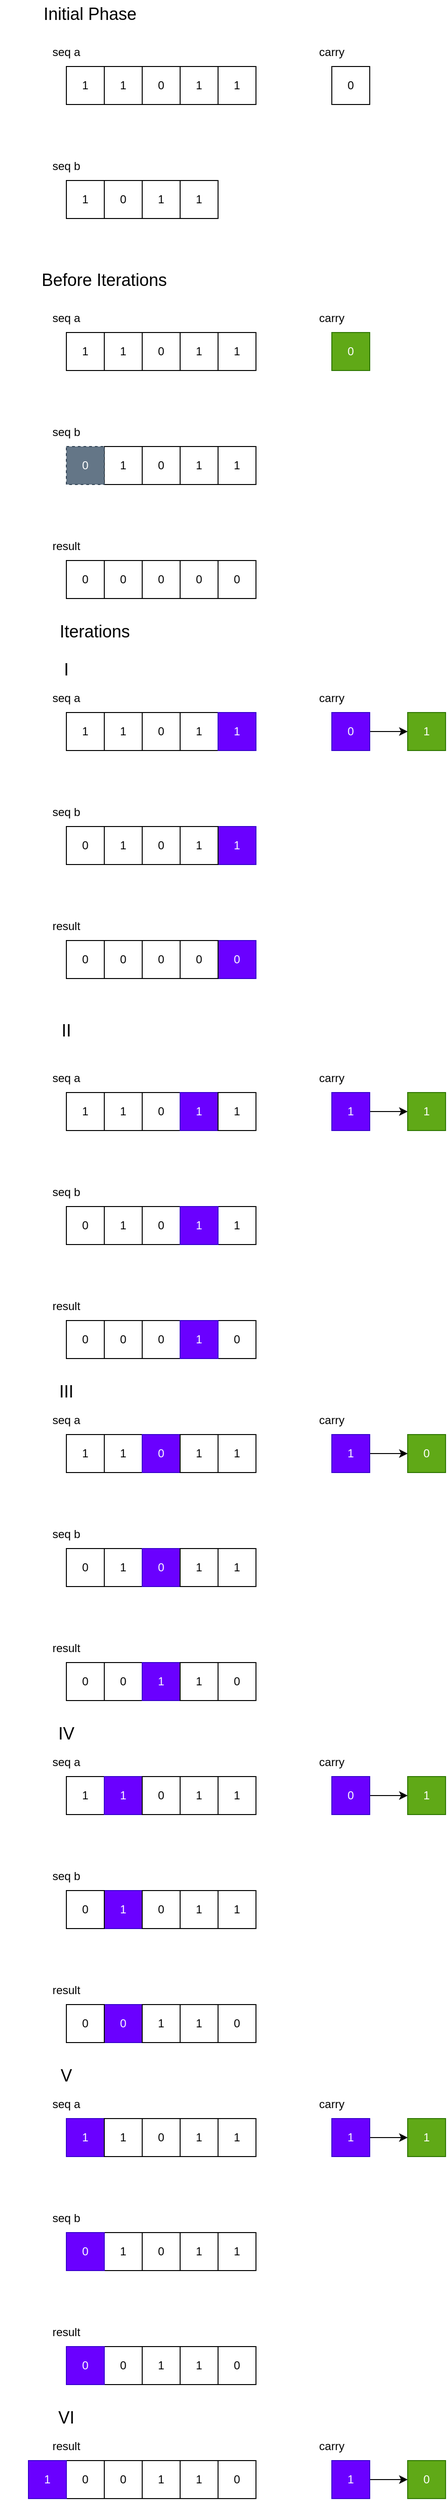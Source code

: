 <mxfile version="21.6.8" type="device">
  <diagram name="Page-1" id="CguihVkthUNdF74gGqqd">
    <mxGraphModel dx="1366" dy="829" grid="1" gridSize="10" guides="1" tooltips="1" connect="1" arrows="1" fold="1" page="1" pageScale="1" pageWidth="850" pageHeight="1100" math="0" shadow="0">
      <root>
        <mxCell id="0" />
        <mxCell id="1" parent="0" />
        <mxCell id="zKcuPosbzkQgPbfbNeX0-1" value="1" style="rounded=0;whiteSpace=wrap;html=1;" vertex="1" parent="1">
          <mxGeometry x="80" y="80" width="40" height="40" as="geometry" />
        </mxCell>
        <mxCell id="zKcuPosbzkQgPbfbNeX0-2" value="1" style="rounded=0;whiteSpace=wrap;html=1;" vertex="1" parent="1">
          <mxGeometry x="80" y="200" width="40" height="40" as="geometry" />
        </mxCell>
        <mxCell id="zKcuPosbzkQgPbfbNeX0-3" value="0" style="rounded=0;whiteSpace=wrap;html=1;" vertex="1" parent="1">
          <mxGeometry x="360" y="80" width="40" height="40" as="geometry" />
        </mxCell>
        <mxCell id="zKcuPosbzkQgPbfbNeX0-4" value="1" style="rounded=0;whiteSpace=wrap;html=1;" vertex="1" parent="1">
          <mxGeometry x="120" y="80" width="40" height="40" as="geometry" />
        </mxCell>
        <mxCell id="zKcuPosbzkQgPbfbNeX0-5" value="0" style="rounded=0;whiteSpace=wrap;html=1;" vertex="1" parent="1">
          <mxGeometry x="160" y="80" width="40" height="40" as="geometry" />
        </mxCell>
        <mxCell id="zKcuPosbzkQgPbfbNeX0-6" value="1" style="rounded=0;whiteSpace=wrap;html=1;" vertex="1" parent="1">
          <mxGeometry x="200" y="80" width="40" height="40" as="geometry" />
        </mxCell>
        <mxCell id="zKcuPosbzkQgPbfbNeX0-7" value="0" style="rounded=0;whiteSpace=wrap;html=1;" vertex="1" parent="1">
          <mxGeometry x="120" y="200" width="40" height="40" as="geometry" />
        </mxCell>
        <mxCell id="zKcuPosbzkQgPbfbNeX0-8" value="1" style="rounded=0;whiteSpace=wrap;html=1;" vertex="1" parent="1">
          <mxGeometry x="200" y="200" width="40" height="40" as="geometry" />
        </mxCell>
        <mxCell id="zKcuPosbzkQgPbfbNeX0-9" value="1" style="rounded=0;whiteSpace=wrap;html=1;" vertex="1" parent="1">
          <mxGeometry x="160" y="200" width="40" height="40" as="geometry" />
        </mxCell>
        <mxCell id="zKcuPosbzkQgPbfbNeX0-10" value="seq a" style="text;html=1;strokeColor=none;fillColor=none;align=center;verticalAlign=middle;whiteSpace=wrap;rounded=0;" vertex="1" parent="1">
          <mxGeometry x="50" y="50" width="60" height="30" as="geometry" />
        </mxCell>
        <mxCell id="zKcuPosbzkQgPbfbNeX0-11" value="1" style="rounded=0;whiteSpace=wrap;html=1;" vertex="1" parent="1">
          <mxGeometry x="240" y="80" width="40" height="40" as="geometry" />
        </mxCell>
        <mxCell id="zKcuPosbzkQgPbfbNeX0-12" value="seq b" style="text;html=1;strokeColor=none;fillColor=none;align=center;verticalAlign=middle;whiteSpace=wrap;rounded=0;" vertex="1" parent="1">
          <mxGeometry x="50" y="170" width="60" height="30" as="geometry" />
        </mxCell>
        <mxCell id="zKcuPosbzkQgPbfbNeX0-13" value="carry" style="text;html=1;strokeColor=none;fillColor=none;align=center;verticalAlign=middle;whiteSpace=wrap;rounded=0;" vertex="1" parent="1">
          <mxGeometry x="330" y="50" width="60" height="30" as="geometry" />
        </mxCell>
        <mxCell id="zKcuPosbzkQgPbfbNeX0-14" value="Initial Phase" style="text;html=1;strokeColor=none;fillColor=none;align=center;verticalAlign=middle;whiteSpace=wrap;rounded=0;fontSize=18;" vertex="1" parent="1">
          <mxGeometry x="40" y="10" width="130" height="30" as="geometry" />
        </mxCell>
        <mxCell id="zKcuPosbzkQgPbfbNeX0-16" value="1" style="rounded=0;whiteSpace=wrap;html=1;" vertex="1" parent="1">
          <mxGeometry x="80" y="360" width="40" height="40" as="geometry" />
        </mxCell>
        <mxCell id="zKcuPosbzkQgPbfbNeX0-17" value="1" style="rounded=0;whiteSpace=wrap;html=1;" vertex="1" parent="1">
          <mxGeometry x="120" y="480" width="40" height="40" as="geometry" />
        </mxCell>
        <mxCell id="zKcuPosbzkQgPbfbNeX0-18" value="0" style="rounded=0;whiteSpace=wrap;html=1;fillColor=#60a917;fontColor=#ffffff;strokeColor=#2D7600;" vertex="1" parent="1">
          <mxGeometry x="360" y="360" width="40" height="40" as="geometry" />
        </mxCell>
        <mxCell id="zKcuPosbzkQgPbfbNeX0-19" value="1" style="rounded=0;whiteSpace=wrap;html=1;" vertex="1" parent="1">
          <mxGeometry x="120" y="360" width="40" height="40" as="geometry" />
        </mxCell>
        <mxCell id="zKcuPosbzkQgPbfbNeX0-20" value="0" style="rounded=0;whiteSpace=wrap;html=1;" vertex="1" parent="1">
          <mxGeometry x="160" y="360" width="40" height="40" as="geometry" />
        </mxCell>
        <mxCell id="zKcuPosbzkQgPbfbNeX0-21" value="1" style="rounded=0;whiteSpace=wrap;html=1;" vertex="1" parent="1">
          <mxGeometry x="200" y="360" width="40" height="40" as="geometry" />
        </mxCell>
        <mxCell id="zKcuPosbzkQgPbfbNeX0-22" value="0" style="rounded=0;whiteSpace=wrap;html=1;" vertex="1" parent="1">
          <mxGeometry x="160" y="480" width="40" height="40" as="geometry" />
        </mxCell>
        <mxCell id="zKcuPosbzkQgPbfbNeX0-23" value="1" style="rounded=0;whiteSpace=wrap;html=1;" vertex="1" parent="1">
          <mxGeometry x="240" y="480" width="40" height="40" as="geometry" />
        </mxCell>
        <mxCell id="zKcuPosbzkQgPbfbNeX0-24" value="1" style="rounded=0;whiteSpace=wrap;html=1;" vertex="1" parent="1">
          <mxGeometry x="200" y="480" width="40" height="40" as="geometry" />
        </mxCell>
        <mxCell id="zKcuPosbzkQgPbfbNeX0-25" value="seq a" style="text;html=1;strokeColor=none;fillColor=none;align=center;verticalAlign=middle;whiteSpace=wrap;rounded=0;" vertex="1" parent="1">
          <mxGeometry x="50" y="330" width="60" height="30" as="geometry" />
        </mxCell>
        <mxCell id="zKcuPosbzkQgPbfbNeX0-26" value="1" style="rounded=0;whiteSpace=wrap;html=1;" vertex="1" parent="1">
          <mxGeometry x="240" y="360" width="40" height="40" as="geometry" />
        </mxCell>
        <mxCell id="zKcuPosbzkQgPbfbNeX0-27" value="seq b" style="text;html=1;strokeColor=none;fillColor=none;align=center;verticalAlign=middle;whiteSpace=wrap;rounded=0;" vertex="1" parent="1">
          <mxGeometry x="50" y="450" width="60" height="30" as="geometry" />
        </mxCell>
        <mxCell id="zKcuPosbzkQgPbfbNeX0-28" value="carry" style="text;html=1;strokeColor=none;fillColor=none;align=center;verticalAlign=middle;whiteSpace=wrap;rounded=0;" vertex="1" parent="1">
          <mxGeometry x="330" y="330" width="60" height="30" as="geometry" />
        </mxCell>
        <mxCell id="zKcuPosbzkQgPbfbNeX0-29" value="Before Iterations" style="text;html=1;strokeColor=none;fillColor=none;align=center;verticalAlign=middle;whiteSpace=wrap;rounded=0;fontSize=18;" vertex="1" parent="1">
          <mxGeometry x="50" y="290" width="140" height="30" as="geometry" />
        </mxCell>
        <mxCell id="zKcuPosbzkQgPbfbNeX0-30" value="0" style="rounded=0;whiteSpace=wrap;html=1;dashed=1;fillColor=#647687;fontColor=#ffffff;strokeColor=#314354;" vertex="1" parent="1">
          <mxGeometry x="80" y="480" width="40" height="40" as="geometry" />
        </mxCell>
        <mxCell id="zKcuPosbzkQgPbfbNeX0-46" value="0" style="rounded=0;whiteSpace=wrap;html=1;" vertex="1" parent="1">
          <mxGeometry x="120" y="600" width="40" height="40" as="geometry" />
        </mxCell>
        <mxCell id="zKcuPosbzkQgPbfbNeX0-47" value="0" style="rounded=0;whiteSpace=wrap;html=1;" vertex="1" parent="1">
          <mxGeometry x="160" y="600" width="40" height="40" as="geometry" />
        </mxCell>
        <mxCell id="zKcuPosbzkQgPbfbNeX0-48" value="0" style="rounded=0;whiteSpace=wrap;html=1;" vertex="1" parent="1">
          <mxGeometry x="240" y="600" width="40" height="40" as="geometry" />
        </mxCell>
        <mxCell id="zKcuPosbzkQgPbfbNeX0-49" value="0" style="rounded=0;whiteSpace=wrap;html=1;" vertex="1" parent="1">
          <mxGeometry x="200" y="600" width="40" height="40" as="geometry" />
        </mxCell>
        <mxCell id="zKcuPosbzkQgPbfbNeX0-50" value="result" style="text;html=1;strokeColor=none;fillColor=none;align=center;verticalAlign=middle;whiteSpace=wrap;rounded=0;" vertex="1" parent="1">
          <mxGeometry x="50" y="570" width="60" height="30" as="geometry" />
        </mxCell>
        <mxCell id="zKcuPosbzkQgPbfbNeX0-51" value="0" style="rounded=0;whiteSpace=wrap;html=1;" vertex="1" parent="1">
          <mxGeometry x="80" y="600" width="40" height="40" as="geometry" />
        </mxCell>
        <mxCell id="zKcuPosbzkQgPbfbNeX0-52" value="Iterations" style="text;html=1;strokeColor=none;fillColor=none;align=center;verticalAlign=middle;whiteSpace=wrap;rounded=0;fontSize=18;" vertex="1" parent="1">
          <mxGeometry x="40" y="660" width="140" height="30" as="geometry" />
        </mxCell>
        <mxCell id="zKcuPosbzkQgPbfbNeX0-53" value="1" style="rounded=0;whiteSpace=wrap;html=1;" vertex="1" parent="1">
          <mxGeometry x="80" y="760" width="40" height="40" as="geometry" />
        </mxCell>
        <mxCell id="zKcuPosbzkQgPbfbNeX0-54" value="1" style="rounded=0;whiteSpace=wrap;html=1;" vertex="1" parent="1">
          <mxGeometry x="120" y="880" width="40" height="40" as="geometry" />
        </mxCell>
        <mxCell id="zKcuPosbzkQgPbfbNeX0-55" value="1" style="rounded=0;whiteSpace=wrap;html=1;fillColor=#60a917;fontColor=#ffffff;strokeColor=#2D7600;" vertex="1" parent="1">
          <mxGeometry x="440" y="760" width="40" height="40" as="geometry" />
        </mxCell>
        <mxCell id="zKcuPosbzkQgPbfbNeX0-56" value="1" style="rounded=0;whiteSpace=wrap;html=1;" vertex="1" parent="1">
          <mxGeometry x="120" y="760" width="40" height="40" as="geometry" />
        </mxCell>
        <mxCell id="zKcuPosbzkQgPbfbNeX0-57" value="0" style="rounded=0;whiteSpace=wrap;html=1;" vertex="1" parent="1">
          <mxGeometry x="160" y="760" width="40" height="40" as="geometry" />
        </mxCell>
        <mxCell id="zKcuPosbzkQgPbfbNeX0-58" value="1" style="rounded=0;whiteSpace=wrap;html=1;" vertex="1" parent="1">
          <mxGeometry x="200" y="760" width="40" height="40" as="geometry" />
        </mxCell>
        <mxCell id="zKcuPosbzkQgPbfbNeX0-59" value="0" style="rounded=0;whiteSpace=wrap;html=1;" vertex="1" parent="1">
          <mxGeometry x="160" y="880" width="40" height="40" as="geometry" />
        </mxCell>
        <mxCell id="zKcuPosbzkQgPbfbNeX0-60" value="1" style="rounded=0;whiteSpace=wrap;html=1;fillColor=#6a00ff;fontColor=#ffffff;strokeColor=#3700CC;" vertex="1" parent="1">
          <mxGeometry x="240" y="880" width="40" height="40" as="geometry" />
        </mxCell>
        <mxCell id="zKcuPosbzkQgPbfbNeX0-61" value="1" style="rounded=0;whiteSpace=wrap;html=1;" vertex="1" parent="1">
          <mxGeometry x="200" y="880" width="40" height="40" as="geometry" />
        </mxCell>
        <mxCell id="zKcuPosbzkQgPbfbNeX0-62" value="seq a" style="text;html=1;strokeColor=none;fillColor=none;align=center;verticalAlign=middle;whiteSpace=wrap;rounded=0;" vertex="1" parent="1">
          <mxGeometry x="50" y="730" width="60" height="30" as="geometry" />
        </mxCell>
        <mxCell id="zKcuPosbzkQgPbfbNeX0-63" value="1" style="rounded=0;whiteSpace=wrap;html=1;fillColor=#6a00ff;fontColor=#ffffff;strokeColor=#3700CC;" vertex="1" parent="1">
          <mxGeometry x="240" y="760" width="40" height="40" as="geometry" />
        </mxCell>
        <mxCell id="zKcuPosbzkQgPbfbNeX0-64" value="seq b" style="text;html=1;strokeColor=none;fillColor=none;align=center;verticalAlign=middle;whiteSpace=wrap;rounded=0;" vertex="1" parent="1">
          <mxGeometry x="50" y="850" width="60" height="30" as="geometry" />
        </mxCell>
        <mxCell id="zKcuPosbzkQgPbfbNeX0-65" value="carry" style="text;html=1;strokeColor=none;fillColor=none;align=center;verticalAlign=middle;whiteSpace=wrap;rounded=0;" vertex="1" parent="1">
          <mxGeometry x="330" y="730" width="60" height="30" as="geometry" />
        </mxCell>
        <mxCell id="zKcuPosbzkQgPbfbNeX0-66" value="0" style="rounded=0;whiteSpace=wrap;html=1;" vertex="1" parent="1">
          <mxGeometry x="80" y="880" width="40" height="40" as="geometry" />
        </mxCell>
        <mxCell id="zKcuPosbzkQgPbfbNeX0-67" value="0" style="rounded=0;whiteSpace=wrap;html=1;" vertex="1" parent="1">
          <mxGeometry x="120" y="1000" width="40" height="40" as="geometry" />
        </mxCell>
        <mxCell id="zKcuPosbzkQgPbfbNeX0-68" value="0" style="rounded=0;whiteSpace=wrap;html=1;" vertex="1" parent="1">
          <mxGeometry x="160" y="1000" width="40" height="40" as="geometry" />
        </mxCell>
        <mxCell id="zKcuPosbzkQgPbfbNeX0-69" value="0" style="rounded=0;whiteSpace=wrap;html=1;fillColor=#6a00ff;fontColor=#ffffff;strokeColor=#3700CC;" vertex="1" parent="1">
          <mxGeometry x="240" y="1000" width="40" height="40" as="geometry" />
        </mxCell>
        <mxCell id="zKcuPosbzkQgPbfbNeX0-70" value="0" style="rounded=0;whiteSpace=wrap;html=1;" vertex="1" parent="1">
          <mxGeometry x="200" y="1000" width="40" height="40" as="geometry" />
        </mxCell>
        <mxCell id="zKcuPosbzkQgPbfbNeX0-71" value="result" style="text;html=1;strokeColor=none;fillColor=none;align=center;verticalAlign=middle;whiteSpace=wrap;rounded=0;" vertex="1" parent="1">
          <mxGeometry x="50" y="970" width="60" height="30" as="geometry" />
        </mxCell>
        <mxCell id="zKcuPosbzkQgPbfbNeX0-72" value="0" style="rounded=0;whiteSpace=wrap;html=1;" vertex="1" parent="1">
          <mxGeometry x="80" y="1000" width="40" height="40" as="geometry" />
        </mxCell>
        <mxCell id="zKcuPosbzkQgPbfbNeX0-73" value="1" style="rounded=0;whiteSpace=wrap;html=1;" vertex="1" parent="1">
          <mxGeometry x="80" y="1160" width="40" height="40" as="geometry" />
        </mxCell>
        <mxCell id="zKcuPosbzkQgPbfbNeX0-74" value="1" style="rounded=0;whiteSpace=wrap;html=1;" vertex="1" parent="1">
          <mxGeometry x="120" y="1280" width="40" height="40" as="geometry" />
        </mxCell>
        <mxCell id="zKcuPosbzkQgPbfbNeX0-116" value="" style="edgeStyle=orthogonalEdgeStyle;rounded=0;orthogonalLoop=1;jettySize=auto;html=1;" edge="1" parent="1" source="zKcuPosbzkQgPbfbNeX0-75" target="zKcuPosbzkQgPbfbNeX0-115">
          <mxGeometry relative="1" as="geometry" />
        </mxCell>
        <mxCell id="zKcuPosbzkQgPbfbNeX0-75" value="1" style="rounded=0;whiteSpace=wrap;html=1;fillColor=#6a00ff;fontColor=#ffffff;strokeColor=#3700CC;" vertex="1" parent="1">
          <mxGeometry x="360" y="1160" width="40" height="40" as="geometry" />
        </mxCell>
        <mxCell id="zKcuPosbzkQgPbfbNeX0-76" value="1" style="rounded=0;whiteSpace=wrap;html=1;" vertex="1" parent="1">
          <mxGeometry x="120" y="1160" width="40" height="40" as="geometry" />
        </mxCell>
        <mxCell id="zKcuPosbzkQgPbfbNeX0-77" value="0" style="rounded=0;whiteSpace=wrap;html=1;" vertex="1" parent="1">
          <mxGeometry x="160" y="1160" width="40" height="40" as="geometry" />
        </mxCell>
        <mxCell id="zKcuPosbzkQgPbfbNeX0-78" value="1" style="rounded=0;whiteSpace=wrap;html=1;fillColor=#6a00ff;fontColor=#ffffff;strokeColor=#3700CC;" vertex="1" parent="1">
          <mxGeometry x="200" y="1160" width="40" height="40" as="geometry" />
        </mxCell>
        <mxCell id="zKcuPosbzkQgPbfbNeX0-79" value="0" style="rounded=0;whiteSpace=wrap;html=1;" vertex="1" parent="1">
          <mxGeometry x="160" y="1280" width="40" height="40" as="geometry" />
        </mxCell>
        <mxCell id="zKcuPosbzkQgPbfbNeX0-80" value="1" style="rounded=0;whiteSpace=wrap;html=1;" vertex="1" parent="1">
          <mxGeometry x="240" y="1280" width="40" height="40" as="geometry" />
        </mxCell>
        <mxCell id="zKcuPosbzkQgPbfbNeX0-81" value="1" style="rounded=0;whiteSpace=wrap;html=1;fillColor=#6a00ff;fontColor=#ffffff;strokeColor=#3700CC;" vertex="1" parent="1">
          <mxGeometry x="200" y="1280" width="40" height="40" as="geometry" />
        </mxCell>
        <mxCell id="zKcuPosbzkQgPbfbNeX0-82" value="seq a" style="text;html=1;strokeColor=none;fillColor=none;align=center;verticalAlign=middle;whiteSpace=wrap;rounded=0;" vertex="1" parent="1">
          <mxGeometry x="50" y="1130" width="60" height="30" as="geometry" />
        </mxCell>
        <mxCell id="zKcuPosbzkQgPbfbNeX0-83" value="1" style="rounded=0;whiteSpace=wrap;html=1;" vertex="1" parent="1">
          <mxGeometry x="240" y="1160" width="40" height="40" as="geometry" />
        </mxCell>
        <mxCell id="zKcuPosbzkQgPbfbNeX0-84" value="seq b" style="text;html=1;strokeColor=none;fillColor=none;align=center;verticalAlign=middle;whiteSpace=wrap;rounded=0;" vertex="1" parent="1">
          <mxGeometry x="50" y="1250" width="60" height="30" as="geometry" />
        </mxCell>
        <mxCell id="zKcuPosbzkQgPbfbNeX0-85" value="carry" style="text;html=1;strokeColor=none;fillColor=none;align=center;verticalAlign=middle;whiteSpace=wrap;rounded=0;" vertex="1" parent="1">
          <mxGeometry x="330" y="1130" width="60" height="30" as="geometry" />
        </mxCell>
        <mxCell id="zKcuPosbzkQgPbfbNeX0-86" value="0" style="rounded=0;whiteSpace=wrap;html=1;" vertex="1" parent="1">
          <mxGeometry x="80" y="1280" width="40" height="40" as="geometry" />
        </mxCell>
        <mxCell id="zKcuPosbzkQgPbfbNeX0-87" value="0" style="rounded=0;whiteSpace=wrap;html=1;" vertex="1" parent="1">
          <mxGeometry x="120" y="1400" width="40" height="40" as="geometry" />
        </mxCell>
        <mxCell id="zKcuPosbzkQgPbfbNeX0-88" value="0" style="rounded=0;whiteSpace=wrap;html=1;" vertex="1" parent="1">
          <mxGeometry x="160" y="1400" width="40" height="40" as="geometry" />
        </mxCell>
        <mxCell id="zKcuPosbzkQgPbfbNeX0-89" value="0" style="rounded=0;whiteSpace=wrap;html=1;" vertex="1" parent="1">
          <mxGeometry x="240" y="1400" width="40" height="40" as="geometry" />
        </mxCell>
        <mxCell id="zKcuPosbzkQgPbfbNeX0-90" value="1" style="rounded=0;whiteSpace=wrap;html=1;fillColor=#6a00ff;fontColor=#ffffff;strokeColor=#3700CC;" vertex="1" parent="1">
          <mxGeometry x="200" y="1400" width="40" height="40" as="geometry" />
        </mxCell>
        <mxCell id="zKcuPosbzkQgPbfbNeX0-91" value="result" style="text;html=1;strokeColor=none;fillColor=none;align=center;verticalAlign=middle;whiteSpace=wrap;rounded=0;" vertex="1" parent="1">
          <mxGeometry x="50" y="1370" width="60" height="30" as="geometry" />
        </mxCell>
        <mxCell id="zKcuPosbzkQgPbfbNeX0-92" value="0" style="rounded=0;whiteSpace=wrap;html=1;" vertex="1" parent="1">
          <mxGeometry x="80" y="1400" width="40" height="40" as="geometry" />
        </mxCell>
        <mxCell id="zKcuPosbzkQgPbfbNeX0-93" value="1" style="rounded=0;whiteSpace=wrap;html=1;" vertex="1" parent="1">
          <mxGeometry x="80" y="1520" width="40" height="40" as="geometry" />
        </mxCell>
        <mxCell id="zKcuPosbzkQgPbfbNeX0-94" value="1" style="rounded=0;whiteSpace=wrap;html=1;" vertex="1" parent="1">
          <mxGeometry x="120" y="1640" width="40" height="40" as="geometry" />
        </mxCell>
        <mxCell id="zKcuPosbzkQgPbfbNeX0-95" value="0" style="rounded=0;whiteSpace=wrap;html=1;fillColor=#60a917;fontColor=#ffffff;strokeColor=#2D7600;" vertex="1" parent="1">
          <mxGeometry x="440" y="1520" width="40" height="40" as="geometry" />
        </mxCell>
        <mxCell id="zKcuPosbzkQgPbfbNeX0-96" value="1" style="rounded=0;whiteSpace=wrap;html=1;" vertex="1" parent="1">
          <mxGeometry x="120" y="1520" width="40" height="40" as="geometry" />
        </mxCell>
        <mxCell id="zKcuPosbzkQgPbfbNeX0-97" value="0" style="rounded=0;whiteSpace=wrap;html=1;fillColor=#6a00ff;fontColor=#ffffff;strokeColor=#3700CC;" vertex="1" parent="1">
          <mxGeometry x="160" y="1520" width="40" height="40" as="geometry" />
        </mxCell>
        <mxCell id="zKcuPosbzkQgPbfbNeX0-98" value="1" style="rounded=0;whiteSpace=wrap;html=1;" vertex="1" parent="1">
          <mxGeometry x="200" y="1520" width="40" height="40" as="geometry" />
        </mxCell>
        <mxCell id="zKcuPosbzkQgPbfbNeX0-99" value="0" style="rounded=0;whiteSpace=wrap;html=1;fillColor=#6a00ff;fontColor=#ffffff;strokeColor=#3700CC;" vertex="1" parent="1">
          <mxGeometry x="160" y="1640" width="40" height="40" as="geometry" />
        </mxCell>
        <mxCell id="zKcuPosbzkQgPbfbNeX0-100" value="1" style="rounded=0;whiteSpace=wrap;html=1;" vertex="1" parent="1">
          <mxGeometry x="240" y="1640" width="40" height="40" as="geometry" />
        </mxCell>
        <mxCell id="zKcuPosbzkQgPbfbNeX0-101" value="1" style="rounded=0;whiteSpace=wrap;html=1;" vertex="1" parent="1">
          <mxGeometry x="200" y="1640" width="40" height="40" as="geometry" />
        </mxCell>
        <mxCell id="zKcuPosbzkQgPbfbNeX0-102" value="seq a" style="text;html=1;strokeColor=none;fillColor=none;align=center;verticalAlign=middle;whiteSpace=wrap;rounded=0;" vertex="1" parent="1">
          <mxGeometry x="50" y="1490" width="60" height="30" as="geometry" />
        </mxCell>
        <mxCell id="zKcuPosbzkQgPbfbNeX0-103" value="1" style="rounded=0;whiteSpace=wrap;html=1;" vertex="1" parent="1">
          <mxGeometry x="240" y="1520" width="40" height="40" as="geometry" />
        </mxCell>
        <mxCell id="zKcuPosbzkQgPbfbNeX0-104" value="seq b" style="text;html=1;strokeColor=none;fillColor=none;align=center;verticalAlign=middle;whiteSpace=wrap;rounded=0;" vertex="1" parent="1">
          <mxGeometry x="50" y="1610" width="60" height="30" as="geometry" />
        </mxCell>
        <mxCell id="zKcuPosbzkQgPbfbNeX0-105" value="carry" style="text;html=1;strokeColor=none;fillColor=none;align=center;verticalAlign=middle;whiteSpace=wrap;rounded=0;" vertex="1" parent="1">
          <mxGeometry x="330" y="1490" width="60" height="30" as="geometry" />
        </mxCell>
        <mxCell id="zKcuPosbzkQgPbfbNeX0-106" value="0" style="rounded=0;whiteSpace=wrap;html=1;" vertex="1" parent="1">
          <mxGeometry x="80" y="1640" width="40" height="40" as="geometry" />
        </mxCell>
        <mxCell id="zKcuPosbzkQgPbfbNeX0-107" value="0" style="rounded=0;whiteSpace=wrap;html=1;" vertex="1" parent="1">
          <mxGeometry x="120" y="1760" width="40" height="40" as="geometry" />
        </mxCell>
        <mxCell id="zKcuPosbzkQgPbfbNeX0-108" value="1" style="rounded=0;whiteSpace=wrap;html=1;fillColor=#6a00ff;fontColor=#ffffff;strokeColor=#3700CC;" vertex="1" parent="1">
          <mxGeometry x="160" y="1760" width="40" height="40" as="geometry" />
        </mxCell>
        <mxCell id="zKcuPosbzkQgPbfbNeX0-109" value="0" style="rounded=0;whiteSpace=wrap;html=1;" vertex="1" parent="1">
          <mxGeometry x="240" y="1760" width="40" height="40" as="geometry" />
        </mxCell>
        <mxCell id="zKcuPosbzkQgPbfbNeX0-110" value="1" style="rounded=0;whiteSpace=wrap;html=1;" vertex="1" parent="1">
          <mxGeometry x="200" y="1760" width="40" height="40" as="geometry" />
        </mxCell>
        <mxCell id="zKcuPosbzkQgPbfbNeX0-111" value="result" style="text;html=1;strokeColor=none;fillColor=none;align=center;verticalAlign=middle;whiteSpace=wrap;rounded=0;" vertex="1" parent="1">
          <mxGeometry x="50" y="1730" width="60" height="30" as="geometry" />
        </mxCell>
        <mxCell id="zKcuPosbzkQgPbfbNeX0-112" value="0" style="rounded=0;whiteSpace=wrap;html=1;" vertex="1" parent="1">
          <mxGeometry x="80" y="1760" width="40" height="40" as="geometry" />
        </mxCell>
        <mxCell id="zKcuPosbzkQgPbfbNeX0-114" value="" style="edgeStyle=orthogonalEdgeStyle;rounded=0;orthogonalLoop=1;jettySize=auto;html=1;" edge="1" parent="1" source="zKcuPosbzkQgPbfbNeX0-113" target="zKcuPosbzkQgPbfbNeX0-55">
          <mxGeometry relative="1" as="geometry" />
        </mxCell>
        <mxCell id="zKcuPosbzkQgPbfbNeX0-113" value="0" style="rounded=0;whiteSpace=wrap;html=1;fillColor=#6a00ff;fontColor=#ffffff;strokeColor=#3700CC;" vertex="1" parent="1">
          <mxGeometry x="360" y="760" width="40" height="40" as="geometry" />
        </mxCell>
        <mxCell id="zKcuPosbzkQgPbfbNeX0-115" value="1" style="rounded=0;whiteSpace=wrap;html=1;fillColor=#60a917;fontColor=#ffffff;strokeColor=#2D7600;" vertex="1" parent="1">
          <mxGeometry x="440" y="1160" width="40" height="40" as="geometry" />
        </mxCell>
        <mxCell id="zKcuPosbzkQgPbfbNeX0-118" value="" style="edgeStyle=orthogonalEdgeStyle;rounded=0;orthogonalLoop=1;jettySize=auto;html=1;" edge="1" parent="1" source="zKcuPosbzkQgPbfbNeX0-117" target="zKcuPosbzkQgPbfbNeX0-95">
          <mxGeometry relative="1" as="geometry" />
        </mxCell>
        <mxCell id="zKcuPosbzkQgPbfbNeX0-117" value="1" style="rounded=0;whiteSpace=wrap;html=1;fillColor=#6a00ff;fontColor=#ffffff;strokeColor=#3700CC;" vertex="1" parent="1">
          <mxGeometry x="360" y="1520" width="40" height="40" as="geometry" />
        </mxCell>
        <mxCell id="zKcuPosbzkQgPbfbNeX0-119" value="1" style="rounded=0;whiteSpace=wrap;html=1;" vertex="1" parent="1">
          <mxGeometry x="80" y="1880" width="40" height="40" as="geometry" />
        </mxCell>
        <mxCell id="zKcuPosbzkQgPbfbNeX0-120" value="1" style="rounded=0;whiteSpace=wrap;html=1;fillColor=#6a00ff;fontColor=#ffffff;strokeColor=#3700CC;" vertex="1" parent="1">
          <mxGeometry x="120" y="2000" width="40" height="40" as="geometry" />
        </mxCell>
        <mxCell id="zKcuPosbzkQgPbfbNeX0-121" value="1" style="rounded=0;whiteSpace=wrap;html=1;fillColor=#60a917;fontColor=#ffffff;strokeColor=#2D7600;" vertex="1" parent="1">
          <mxGeometry x="440" y="1880" width="40" height="40" as="geometry" />
        </mxCell>
        <mxCell id="zKcuPosbzkQgPbfbNeX0-122" value="1" style="rounded=0;whiteSpace=wrap;html=1;fillColor=#6a00ff;fontColor=#ffffff;strokeColor=#3700CC;" vertex="1" parent="1">
          <mxGeometry x="120" y="1880" width="40" height="40" as="geometry" />
        </mxCell>
        <mxCell id="zKcuPosbzkQgPbfbNeX0-123" value="0" style="rounded=0;whiteSpace=wrap;html=1;" vertex="1" parent="1">
          <mxGeometry x="160" y="1880" width="40" height="40" as="geometry" />
        </mxCell>
        <mxCell id="zKcuPosbzkQgPbfbNeX0-124" value="1" style="rounded=0;whiteSpace=wrap;html=1;" vertex="1" parent="1">
          <mxGeometry x="200" y="1880" width="40" height="40" as="geometry" />
        </mxCell>
        <mxCell id="zKcuPosbzkQgPbfbNeX0-125" value="0" style="rounded=0;whiteSpace=wrap;html=1;" vertex="1" parent="1">
          <mxGeometry x="160" y="2000" width="40" height="40" as="geometry" />
        </mxCell>
        <mxCell id="zKcuPosbzkQgPbfbNeX0-126" value="1" style="rounded=0;whiteSpace=wrap;html=1;" vertex="1" parent="1">
          <mxGeometry x="240" y="2000" width="40" height="40" as="geometry" />
        </mxCell>
        <mxCell id="zKcuPosbzkQgPbfbNeX0-127" value="1" style="rounded=0;whiteSpace=wrap;html=1;" vertex="1" parent="1">
          <mxGeometry x="200" y="2000" width="40" height="40" as="geometry" />
        </mxCell>
        <mxCell id="zKcuPosbzkQgPbfbNeX0-128" value="seq a" style="text;html=1;strokeColor=none;fillColor=none;align=center;verticalAlign=middle;whiteSpace=wrap;rounded=0;" vertex="1" parent="1">
          <mxGeometry x="50" y="1850" width="60" height="30" as="geometry" />
        </mxCell>
        <mxCell id="zKcuPosbzkQgPbfbNeX0-129" value="1" style="rounded=0;whiteSpace=wrap;html=1;" vertex="1" parent="1">
          <mxGeometry x="240" y="1880" width="40" height="40" as="geometry" />
        </mxCell>
        <mxCell id="zKcuPosbzkQgPbfbNeX0-130" value="seq b" style="text;html=1;strokeColor=none;fillColor=none;align=center;verticalAlign=middle;whiteSpace=wrap;rounded=0;" vertex="1" parent="1">
          <mxGeometry x="50" y="1970" width="60" height="30" as="geometry" />
        </mxCell>
        <mxCell id="zKcuPosbzkQgPbfbNeX0-131" value="carry" style="text;html=1;strokeColor=none;fillColor=none;align=center;verticalAlign=middle;whiteSpace=wrap;rounded=0;" vertex="1" parent="1">
          <mxGeometry x="330" y="1850" width="60" height="30" as="geometry" />
        </mxCell>
        <mxCell id="zKcuPosbzkQgPbfbNeX0-132" value="0" style="rounded=0;whiteSpace=wrap;html=1;" vertex="1" parent="1">
          <mxGeometry x="80" y="2000" width="40" height="40" as="geometry" />
        </mxCell>
        <mxCell id="zKcuPosbzkQgPbfbNeX0-133" value="0" style="rounded=0;whiteSpace=wrap;html=1;fillColor=#6a00ff;fontColor=#ffffff;strokeColor=#3700CC;" vertex="1" parent="1">
          <mxGeometry x="120" y="2120" width="40" height="40" as="geometry" />
        </mxCell>
        <mxCell id="zKcuPosbzkQgPbfbNeX0-134" value="1" style="rounded=0;whiteSpace=wrap;html=1;" vertex="1" parent="1">
          <mxGeometry x="160" y="2120" width="40" height="40" as="geometry" />
        </mxCell>
        <mxCell id="zKcuPosbzkQgPbfbNeX0-135" value="0" style="rounded=0;whiteSpace=wrap;html=1;" vertex="1" parent="1">
          <mxGeometry x="240" y="2120" width="40" height="40" as="geometry" />
        </mxCell>
        <mxCell id="zKcuPosbzkQgPbfbNeX0-136" value="1" style="rounded=0;whiteSpace=wrap;html=1;" vertex="1" parent="1">
          <mxGeometry x="200" y="2120" width="40" height="40" as="geometry" />
        </mxCell>
        <mxCell id="zKcuPosbzkQgPbfbNeX0-137" value="result" style="text;html=1;strokeColor=none;fillColor=none;align=center;verticalAlign=middle;whiteSpace=wrap;rounded=0;" vertex="1" parent="1">
          <mxGeometry x="50" y="2090" width="60" height="30" as="geometry" />
        </mxCell>
        <mxCell id="zKcuPosbzkQgPbfbNeX0-138" value="0" style="rounded=0;whiteSpace=wrap;html=1;" vertex="1" parent="1">
          <mxGeometry x="80" y="2120" width="40" height="40" as="geometry" />
        </mxCell>
        <mxCell id="zKcuPosbzkQgPbfbNeX0-139" value="" style="edgeStyle=orthogonalEdgeStyle;rounded=0;orthogonalLoop=1;jettySize=auto;html=1;" edge="1" parent="1" source="zKcuPosbzkQgPbfbNeX0-140" target="zKcuPosbzkQgPbfbNeX0-121">
          <mxGeometry relative="1" as="geometry" />
        </mxCell>
        <mxCell id="zKcuPosbzkQgPbfbNeX0-140" value="0" style="rounded=0;whiteSpace=wrap;html=1;fillColor=#6a00ff;fontColor=#ffffff;strokeColor=#3700CC;" vertex="1" parent="1">
          <mxGeometry x="360" y="1880" width="40" height="40" as="geometry" />
        </mxCell>
        <mxCell id="zKcuPosbzkQgPbfbNeX0-141" value="1" style="rounded=0;whiteSpace=wrap;html=1;fillColor=#6a00ff;fontColor=#ffffff;strokeColor=#3700CC;" vertex="1" parent="1">
          <mxGeometry x="80" y="2240" width="40" height="40" as="geometry" />
        </mxCell>
        <mxCell id="zKcuPosbzkQgPbfbNeX0-142" value="1" style="rounded=0;whiteSpace=wrap;html=1;" vertex="1" parent="1">
          <mxGeometry x="120" y="2360" width="40" height="40" as="geometry" />
        </mxCell>
        <mxCell id="zKcuPosbzkQgPbfbNeX0-143" value="1" style="rounded=0;whiteSpace=wrap;html=1;fillColor=#60a917;fontColor=#ffffff;strokeColor=#2D7600;" vertex="1" parent="1">
          <mxGeometry x="440" y="2240" width="40" height="40" as="geometry" />
        </mxCell>
        <mxCell id="zKcuPosbzkQgPbfbNeX0-144" value="1" style="rounded=0;whiteSpace=wrap;html=1;" vertex="1" parent="1">
          <mxGeometry x="120" y="2240" width="40" height="40" as="geometry" />
        </mxCell>
        <mxCell id="zKcuPosbzkQgPbfbNeX0-145" value="0" style="rounded=0;whiteSpace=wrap;html=1;" vertex="1" parent="1">
          <mxGeometry x="160" y="2240" width="40" height="40" as="geometry" />
        </mxCell>
        <mxCell id="zKcuPosbzkQgPbfbNeX0-146" value="1" style="rounded=0;whiteSpace=wrap;html=1;" vertex="1" parent="1">
          <mxGeometry x="200" y="2240" width="40" height="40" as="geometry" />
        </mxCell>
        <mxCell id="zKcuPosbzkQgPbfbNeX0-147" value="0" style="rounded=0;whiteSpace=wrap;html=1;" vertex="1" parent="1">
          <mxGeometry x="160" y="2360" width="40" height="40" as="geometry" />
        </mxCell>
        <mxCell id="zKcuPosbzkQgPbfbNeX0-148" value="1" style="rounded=0;whiteSpace=wrap;html=1;" vertex="1" parent="1">
          <mxGeometry x="240" y="2360" width="40" height="40" as="geometry" />
        </mxCell>
        <mxCell id="zKcuPosbzkQgPbfbNeX0-149" value="1" style="rounded=0;whiteSpace=wrap;html=1;" vertex="1" parent="1">
          <mxGeometry x="200" y="2360" width="40" height="40" as="geometry" />
        </mxCell>
        <mxCell id="zKcuPosbzkQgPbfbNeX0-150" value="seq a" style="text;html=1;strokeColor=none;fillColor=none;align=center;verticalAlign=middle;whiteSpace=wrap;rounded=0;" vertex="1" parent="1">
          <mxGeometry x="50" y="2210" width="60" height="30" as="geometry" />
        </mxCell>
        <mxCell id="zKcuPosbzkQgPbfbNeX0-151" value="1" style="rounded=0;whiteSpace=wrap;html=1;" vertex="1" parent="1">
          <mxGeometry x="240" y="2240" width="40" height="40" as="geometry" />
        </mxCell>
        <mxCell id="zKcuPosbzkQgPbfbNeX0-152" value="seq b" style="text;html=1;strokeColor=none;fillColor=none;align=center;verticalAlign=middle;whiteSpace=wrap;rounded=0;" vertex="1" parent="1">
          <mxGeometry x="50" y="2330" width="60" height="30" as="geometry" />
        </mxCell>
        <mxCell id="zKcuPosbzkQgPbfbNeX0-153" value="carry" style="text;html=1;strokeColor=none;fillColor=none;align=center;verticalAlign=middle;whiteSpace=wrap;rounded=0;" vertex="1" parent="1">
          <mxGeometry x="330" y="2210" width="60" height="30" as="geometry" />
        </mxCell>
        <mxCell id="zKcuPosbzkQgPbfbNeX0-154" value="0" style="rounded=0;whiteSpace=wrap;html=1;fillColor=#6a00ff;fontColor=#ffffff;strokeColor=#3700CC;" vertex="1" parent="1">
          <mxGeometry x="80" y="2360" width="40" height="40" as="geometry" />
        </mxCell>
        <mxCell id="zKcuPosbzkQgPbfbNeX0-155" value="0" style="rounded=0;whiteSpace=wrap;html=1;" vertex="1" parent="1">
          <mxGeometry x="120" y="2480" width="40" height="40" as="geometry" />
        </mxCell>
        <mxCell id="zKcuPosbzkQgPbfbNeX0-156" value="1" style="rounded=0;whiteSpace=wrap;html=1;" vertex="1" parent="1">
          <mxGeometry x="160" y="2480" width="40" height="40" as="geometry" />
        </mxCell>
        <mxCell id="zKcuPosbzkQgPbfbNeX0-157" value="0" style="rounded=0;whiteSpace=wrap;html=1;" vertex="1" parent="1">
          <mxGeometry x="240" y="2480" width="40" height="40" as="geometry" />
        </mxCell>
        <mxCell id="zKcuPosbzkQgPbfbNeX0-158" value="1" style="rounded=0;whiteSpace=wrap;html=1;" vertex="1" parent="1">
          <mxGeometry x="200" y="2480" width="40" height="40" as="geometry" />
        </mxCell>
        <mxCell id="zKcuPosbzkQgPbfbNeX0-159" value="result" style="text;html=1;strokeColor=none;fillColor=none;align=center;verticalAlign=middle;whiteSpace=wrap;rounded=0;" vertex="1" parent="1">
          <mxGeometry x="50" y="2450" width="60" height="30" as="geometry" />
        </mxCell>
        <mxCell id="zKcuPosbzkQgPbfbNeX0-160" value="0" style="rounded=0;whiteSpace=wrap;html=1;fillColor=#6a00ff;fontColor=#ffffff;strokeColor=#3700CC;" vertex="1" parent="1">
          <mxGeometry x="80" y="2480" width="40" height="40" as="geometry" />
        </mxCell>
        <mxCell id="zKcuPosbzkQgPbfbNeX0-161" value="" style="edgeStyle=orthogonalEdgeStyle;rounded=0;orthogonalLoop=1;jettySize=auto;html=1;" edge="1" parent="1" source="zKcuPosbzkQgPbfbNeX0-162" target="zKcuPosbzkQgPbfbNeX0-143">
          <mxGeometry relative="1" as="geometry" />
        </mxCell>
        <mxCell id="zKcuPosbzkQgPbfbNeX0-162" value="1" style="rounded=0;whiteSpace=wrap;html=1;fillColor=#6a00ff;fontColor=#ffffff;strokeColor=#3700CC;" vertex="1" parent="1">
          <mxGeometry x="360" y="2240" width="40" height="40" as="geometry" />
        </mxCell>
        <mxCell id="zKcuPosbzkQgPbfbNeX0-165" value="0" style="rounded=0;whiteSpace=wrap;html=1;fillColor=#60a917;fontColor=#ffffff;strokeColor=#2D7600;" vertex="1" parent="1">
          <mxGeometry x="440" y="2600" width="40" height="40" as="geometry" />
        </mxCell>
        <mxCell id="zKcuPosbzkQgPbfbNeX0-175" value="carry" style="text;html=1;strokeColor=none;fillColor=none;align=center;verticalAlign=middle;whiteSpace=wrap;rounded=0;" vertex="1" parent="1">
          <mxGeometry x="330" y="2570" width="60" height="30" as="geometry" />
        </mxCell>
        <mxCell id="zKcuPosbzkQgPbfbNeX0-177" value="0" style="rounded=0;whiteSpace=wrap;html=1;" vertex="1" parent="1">
          <mxGeometry x="120" y="2600" width="40" height="40" as="geometry" />
        </mxCell>
        <mxCell id="zKcuPosbzkQgPbfbNeX0-178" value="1" style="rounded=0;whiteSpace=wrap;html=1;" vertex="1" parent="1">
          <mxGeometry x="160" y="2600" width="40" height="40" as="geometry" />
        </mxCell>
        <mxCell id="zKcuPosbzkQgPbfbNeX0-179" value="0" style="rounded=0;whiteSpace=wrap;html=1;" vertex="1" parent="1">
          <mxGeometry x="240" y="2600" width="40" height="40" as="geometry" />
        </mxCell>
        <mxCell id="zKcuPosbzkQgPbfbNeX0-180" value="1" style="rounded=0;whiteSpace=wrap;html=1;" vertex="1" parent="1">
          <mxGeometry x="200" y="2600" width="40" height="40" as="geometry" />
        </mxCell>
        <mxCell id="zKcuPosbzkQgPbfbNeX0-181" value="result" style="text;html=1;strokeColor=none;fillColor=none;align=center;verticalAlign=middle;whiteSpace=wrap;rounded=0;" vertex="1" parent="1">
          <mxGeometry x="50" y="2570" width="60" height="30" as="geometry" />
        </mxCell>
        <mxCell id="zKcuPosbzkQgPbfbNeX0-182" value="0" style="rounded=0;whiteSpace=wrap;html=1;" vertex="1" parent="1">
          <mxGeometry x="80" y="2600" width="40" height="40" as="geometry" />
        </mxCell>
        <mxCell id="zKcuPosbzkQgPbfbNeX0-183" value="" style="edgeStyle=orthogonalEdgeStyle;rounded=0;orthogonalLoop=1;jettySize=auto;html=1;" edge="1" parent="1" source="zKcuPosbzkQgPbfbNeX0-184" target="zKcuPosbzkQgPbfbNeX0-165">
          <mxGeometry relative="1" as="geometry" />
        </mxCell>
        <mxCell id="zKcuPosbzkQgPbfbNeX0-184" value="1" style="rounded=0;whiteSpace=wrap;html=1;fillColor=#6a00ff;fontColor=#ffffff;strokeColor=#3700CC;" vertex="1" parent="1">
          <mxGeometry x="360" y="2600" width="40" height="40" as="geometry" />
        </mxCell>
        <mxCell id="zKcuPosbzkQgPbfbNeX0-185" value="1" style="rounded=0;whiteSpace=wrap;html=1;fillColor=#6a00ff;fontColor=#ffffff;strokeColor=#3700CC;" vertex="1" parent="1">
          <mxGeometry x="40" y="2600" width="40" height="40" as="geometry" />
        </mxCell>
        <mxCell id="zKcuPosbzkQgPbfbNeX0-186" value="II" style="text;html=1;strokeColor=none;fillColor=none;align=center;verticalAlign=middle;whiteSpace=wrap;rounded=0;fontSize=18;" vertex="1" parent="1">
          <mxGeometry x="10" y="1080" width="140" height="30" as="geometry" />
        </mxCell>
        <mxCell id="zKcuPosbzkQgPbfbNeX0-187" value="III" style="text;html=1;strokeColor=none;fillColor=none;align=center;verticalAlign=middle;whiteSpace=wrap;rounded=0;fontSize=18;" vertex="1" parent="1">
          <mxGeometry x="10" y="1460" width="140" height="30" as="geometry" />
        </mxCell>
        <mxCell id="zKcuPosbzkQgPbfbNeX0-188" value="IV" style="text;html=1;strokeColor=none;fillColor=none;align=center;verticalAlign=middle;whiteSpace=wrap;rounded=0;fontSize=18;" vertex="1" parent="1">
          <mxGeometry x="10" y="1820" width="140" height="30" as="geometry" />
        </mxCell>
        <mxCell id="zKcuPosbzkQgPbfbNeX0-189" value="V" style="text;html=1;strokeColor=none;fillColor=none;align=center;verticalAlign=middle;whiteSpace=wrap;rounded=0;fontSize=18;" vertex="1" parent="1">
          <mxGeometry x="10" y="2180" width="140" height="30" as="geometry" />
        </mxCell>
        <mxCell id="zKcuPosbzkQgPbfbNeX0-190" value="VI" style="text;html=1;strokeColor=none;fillColor=none;align=center;verticalAlign=middle;whiteSpace=wrap;rounded=0;fontSize=18;" vertex="1" parent="1">
          <mxGeometry x="10" y="2540" width="140" height="30" as="geometry" />
        </mxCell>
        <mxCell id="zKcuPosbzkQgPbfbNeX0-191" value="I" style="text;html=1;strokeColor=none;fillColor=none;align=center;verticalAlign=middle;whiteSpace=wrap;rounded=0;fontSize=18;" vertex="1" parent="1">
          <mxGeometry x="10" y="700" width="140" height="30" as="geometry" />
        </mxCell>
      </root>
    </mxGraphModel>
  </diagram>
</mxfile>
